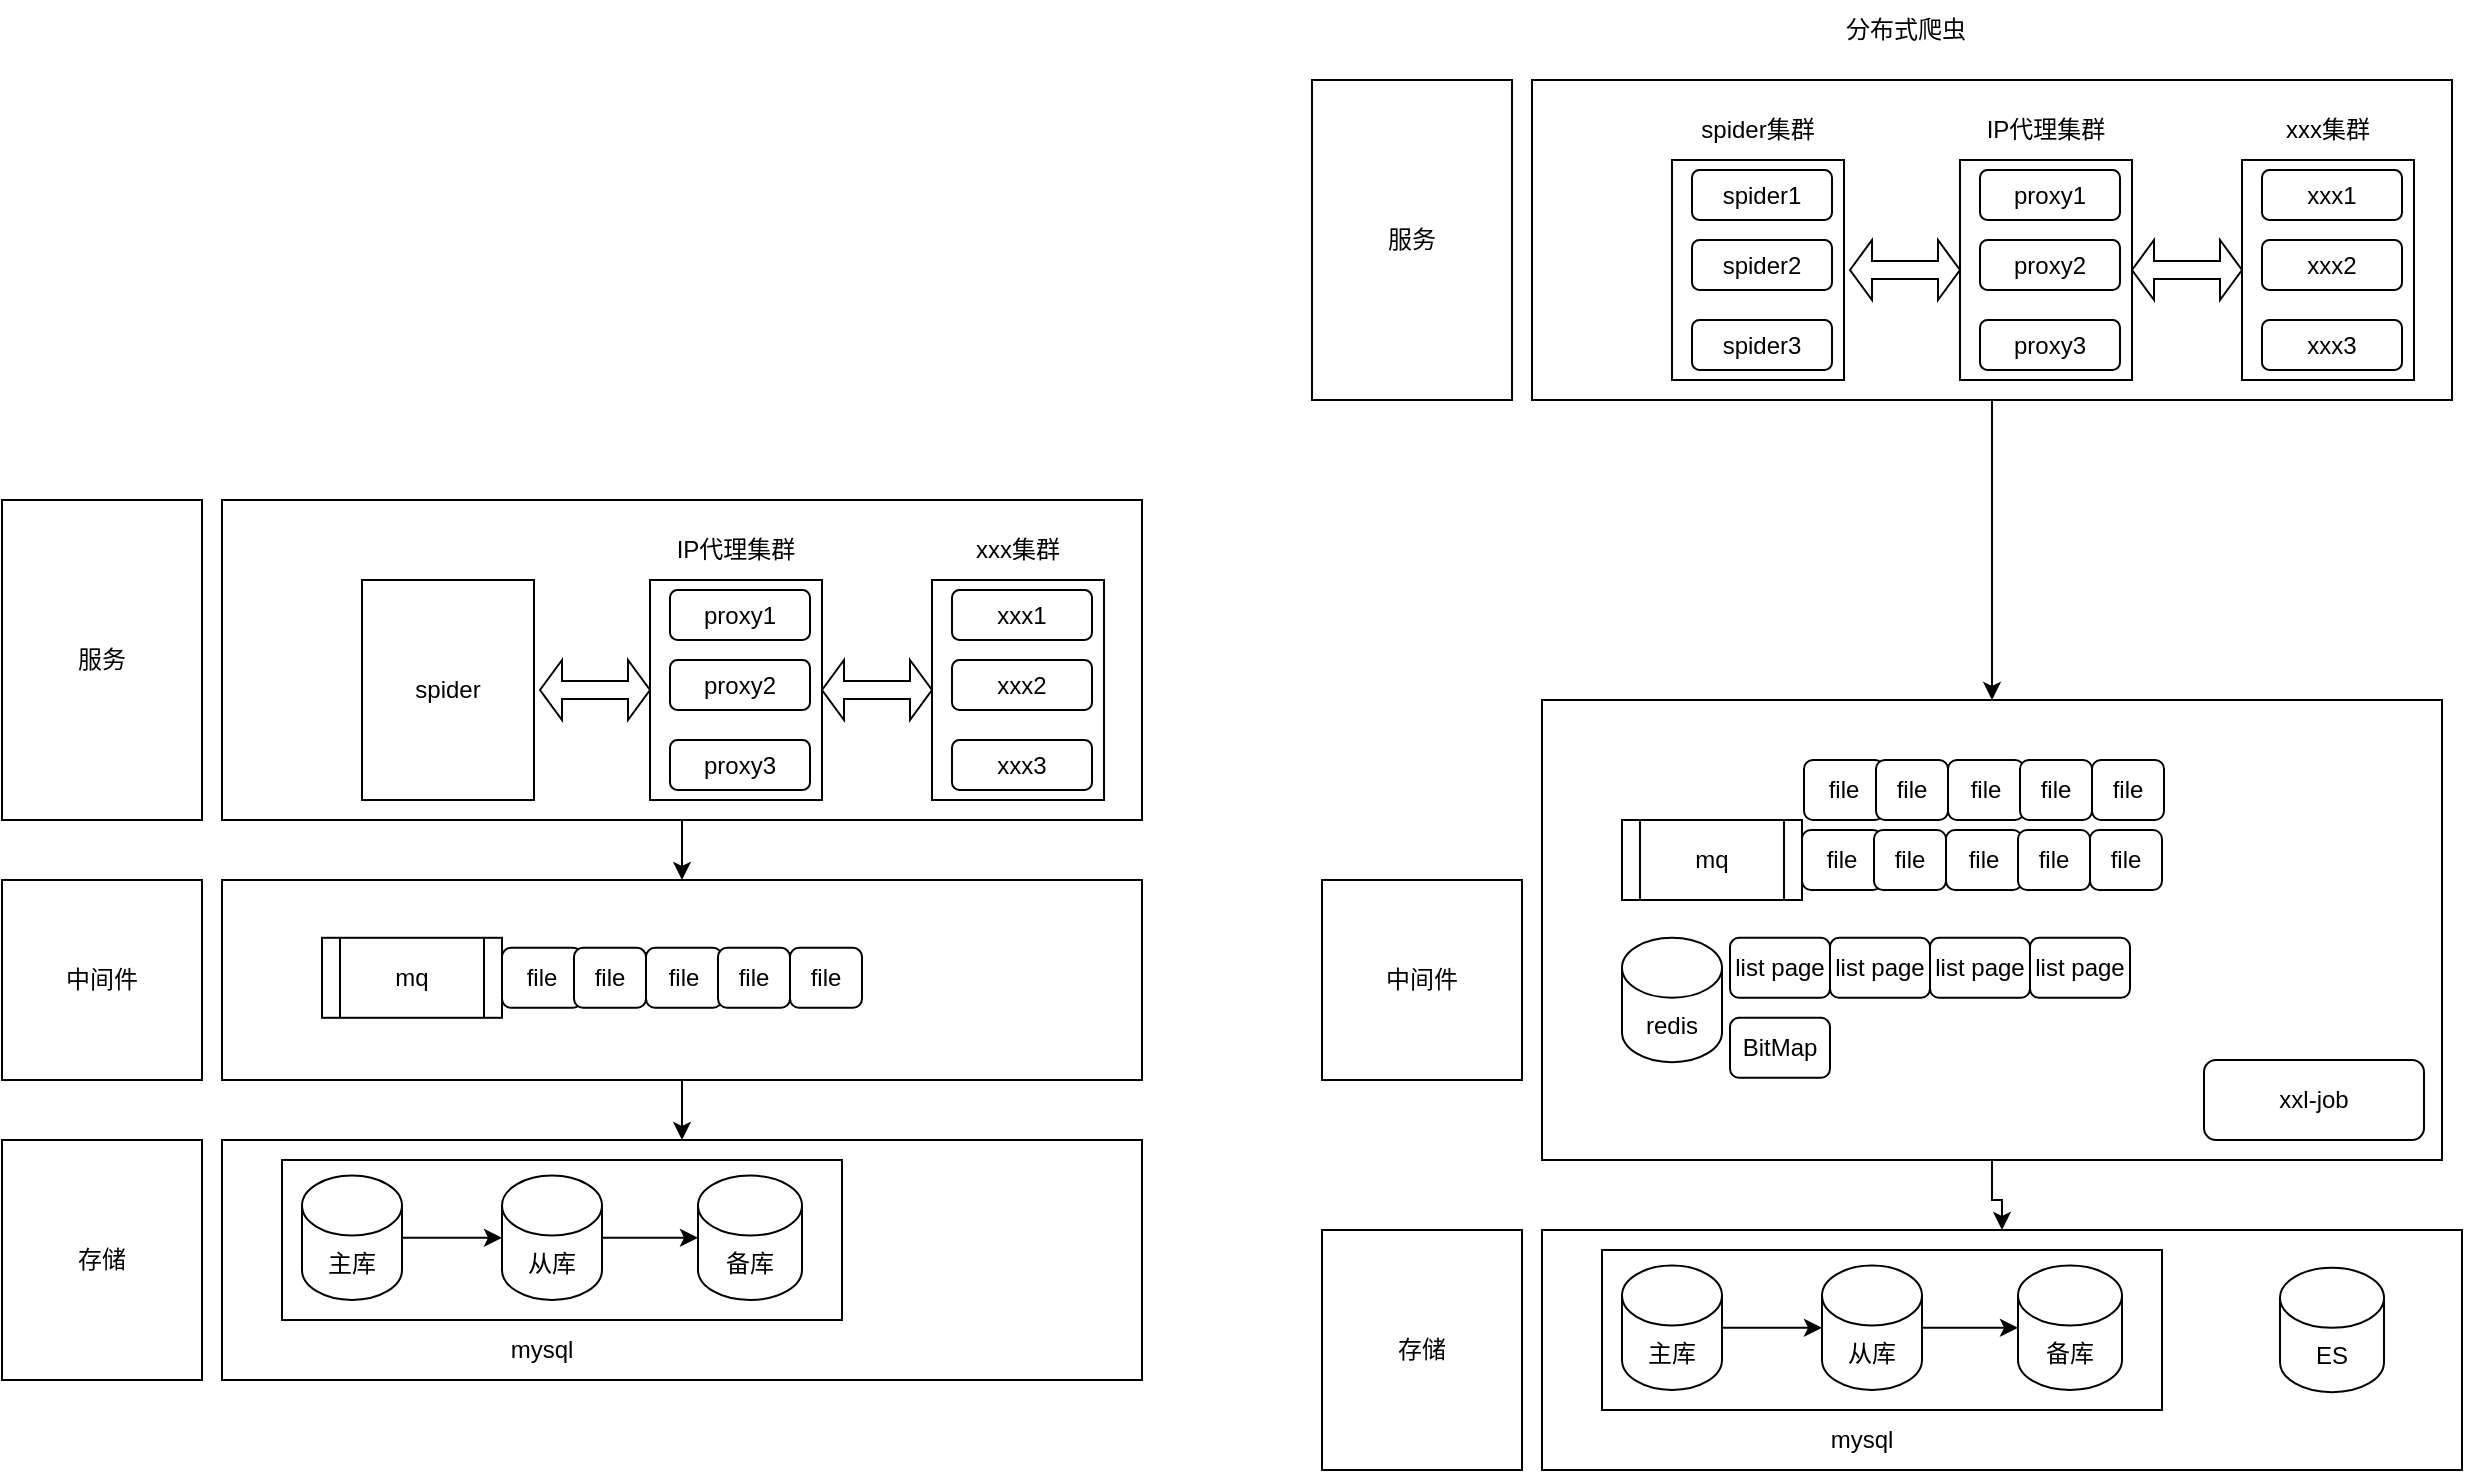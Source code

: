 <mxfile version="18.2.0" type="github">
  <diagram id="PfBPDpIyo2bPwcz3J0ad" name="第 1 页">
    <mxGraphModel dx="1422" dy="1931" grid="1" gridSize="10" guides="1" tooltips="1" connect="1" arrows="1" fold="1" page="1" pageScale="1" pageWidth="827" pageHeight="1169" math="0" shadow="0">
      <root>
        <mxCell id="0" />
        <mxCell id="1" parent="0" />
        <mxCell id="mA__yqEP0Z9pplXgvL4o-2" value="" style="rounded=0;whiteSpace=wrap;html=1;" vertex="1" parent="1">
          <mxGeometry x="160" y="460" width="460" height="120" as="geometry" />
        </mxCell>
        <mxCell id="mA__yqEP0Z9pplXgvL4o-6" value="" style="rounded=0;whiteSpace=wrap;html=1;" vertex="1" parent="1">
          <mxGeometry x="190" y="470" width="280" height="80" as="geometry" />
        </mxCell>
        <mxCell id="mA__yqEP0Z9pplXgvL4o-12" value="" style="edgeStyle=orthogonalEdgeStyle;rounded=0;orthogonalLoop=1;jettySize=auto;html=1;" edge="1" parent="1" source="mA__yqEP0Z9pplXgvL4o-7" target="mA__yqEP0Z9pplXgvL4o-8">
          <mxGeometry relative="1" as="geometry" />
        </mxCell>
        <mxCell id="mA__yqEP0Z9pplXgvL4o-7" value="主库" style="shape=cylinder3;whiteSpace=wrap;html=1;boundedLbl=1;backgroundOutline=1;size=15;" vertex="1" parent="1">
          <mxGeometry x="200" y="477.8" width="50" height="62.2" as="geometry" />
        </mxCell>
        <mxCell id="mA__yqEP0Z9pplXgvL4o-11" value="" style="edgeStyle=orthogonalEdgeStyle;rounded=0;orthogonalLoop=1;jettySize=auto;html=1;" edge="1" parent="1" source="mA__yqEP0Z9pplXgvL4o-8" target="mA__yqEP0Z9pplXgvL4o-10">
          <mxGeometry relative="1" as="geometry" />
        </mxCell>
        <mxCell id="mA__yqEP0Z9pplXgvL4o-8" value="从库" style="shape=cylinder3;whiteSpace=wrap;html=1;boundedLbl=1;backgroundOutline=1;size=15;" vertex="1" parent="1">
          <mxGeometry x="300" y="477.81" width="50" height="62.19" as="geometry" />
        </mxCell>
        <mxCell id="mA__yqEP0Z9pplXgvL4o-10" value="备库" style="shape=cylinder3;whiteSpace=wrap;html=1;boundedLbl=1;backgroundOutline=1;size=15;" vertex="1" parent="1">
          <mxGeometry x="398" y="477.81" width="52" height="62.19" as="geometry" />
        </mxCell>
        <mxCell id="mA__yqEP0Z9pplXgvL4o-52" style="edgeStyle=orthogonalEdgeStyle;rounded=0;orthogonalLoop=1;jettySize=auto;html=1;entryX=0.5;entryY=0;entryDx=0;entryDy=0;" edge="1" parent="1" source="mA__yqEP0Z9pplXgvL4o-14" target="mA__yqEP0Z9pplXgvL4o-42">
          <mxGeometry relative="1" as="geometry" />
        </mxCell>
        <mxCell id="mA__yqEP0Z9pplXgvL4o-14" value="" style="rounded=0;whiteSpace=wrap;html=1;" vertex="1" parent="1">
          <mxGeometry x="160" y="140" width="460" height="160" as="geometry" />
        </mxCell>
        <mxCell id="mA__yqEP0Z9pplXgvL4o-16" value="spider" style="rounded=0;whiteSpace=wrap;html=1;" vertex="1" parent="1">
          <mxGeometry x="230" y="180" width="86" height="110" as="geometry" />
        </mxCell>
        <mxCell id="mA__yqEP0Z9pplXgvL4o-23" value="服务" style="rounded=0;whiteSpace=wrap;html=1;" vertex="1" parent="1">
          <mxGeometry x="50" y="140" width="100" height="160" as="geometry" />
        </mxCell>
        <mxCell id="mA__yqEP0Z9pplXgvL4o-29" value="" style="rounded=0;whiteSpace=wrap;html=1;" vertex="1" parent="1">
          <mxGeometry x="374" y="180" width="86" height="110" as="geometry" />
        </mxCell>
        <mxCell id="mA__yqEP0Z9pplXgvL4o-30" value="proxy1" style="rounded=1;whiteSpace=wrap;html=1;" vertex="1" parent="1">
          <mxGeometry x="384" y="185" width="70" height="25" as="geometry" />
        </mxCell>
        <mxCell id="mA__yqEP0Z9pplXgvL4o-31" value="proxy2" style="rounded=1;whiteSpace=wrap;html=1;" vertex="1" parent="1">
          <mxGeometry x="384" y="220" width="70" height="25" as="geometry" />
        </mxCell>
        <mxCell id="mA__yqEP0Z9pplXgvL4o-32" value="proxy3" style="rounded=1;whiteSpace=wrap;html=1;" vertex="1" parent="1">
          <mxGeometry x="384" y="260" width="70" height="25" as="geometry" />
        </mxCell>
        <mxCell id="mA__yqEP0Z9pplXgvL4o-33" value="IP代理集群" style="text;html=1;strokeColor=none;fillColor=none;align=center;verticalAlign=middle;whiteSpace=wrap;rounded=0;" vertex="1" parent="1">
          <mxGeometry x="374" y="150" width="86" height="30" as="geometry" />
        </mxCell>
        <mxCell id="mA__yqEP0Z9pplXgvL4o-41" value="" style="shape=doubleArrow;whiteSpace=wrap;html=1;" vertex="1" parent="1">
          <mxGeometry x="319" y="220" width="55" height="30" as="geometry" />
        </mxCell>
        <mxCell id="mA__yqEP0Z9pplXgvL4o-51" style="edgeStyle=orthogonalEdgeStyle;rounded=0;orthogonalLoop=1;jettySize=auto;html=1;entryX=0.5;entryY=0;entryDx=0;entryDy=0;" edge="1" parent="1" source="mA__yqEP0Z9pplXgvL4o-42" target="mA__yqEP0Z9pplXgvL4o-2">
          <mxGeometry relative="1" as="geometry" />
        </mxCell>
        <mxCell id="mA__yqEP0Z9pplXgvL4o-42" value="" style="rounded=0;whiteSpace=wrap;html=1;" vertex="1" parent="1">
          <mxGeometry x="160" y="330" width="460" height="100" as="geometry" />
        </mxCell>
        <mxCell id="mA__yqEP0Z9pplXgvL4o-43" value="中间件" style="whiteSpace=wrap;html=1;aspect=fixed;" vertex="1" parent="1">
          <mxGeometry x="50" y="330" width="100" height="100" as="geometry" />
        </mxCell>
        <mxCell id="mA__yqEP0Z9pplXgvL4o-84" value="mysql" style="text;html=1;strokeColor=none;fillColor=none;align=center;verticalAlign=middle;whiteSpace=wrap;rounded=0;" vertex="1" parent="1">
          <mxGeometry x="290" y="550" width="60" height="30" as="geometry" />
        </mxCell>
        <mxCell id="mA__yqEP0Z9pplXgvL4o-88" value="存储" style="rounded=0;whiteSpace=wrap;html=1;" vertex="1" parent="1">
          <mxGeometry x="50" y="460" width="100" height="120" as="geometry" />
        </mxCell>
        <mxCell id="mA__yqEP0Z9pplXgvL4o-89" value="mq" style="shape=process;whiteSpace=wrap;html=1;backgroundOutline=1;" vertex="1" parent="1">
          <mxGeometry x="210" y="358.9" width="90" height="40" as="geometry" />
        </mxCell>
        <mxCell id="mA__yqEP0Z9pplXgvL4o-91" value="" style="rounded=0;whiteSpace=wrap;html=1;" vertex="1" parent="1">
          <mxGeometry x="515" y="180" width="86" height="110" as="geometry" />
        </mxCell>
        <mxCell id="mA__yqEP0Z9pplXgvL4o-92" value="xxx1" style="rounded=1;whiteSpace=wrap;html=1;" vertex="1" parent="1">
          <mxGeometry x="525" y="185" width="70" height="25" as="geometry" />
        </mxCell>
        <mxCell id="mA__yqEP0Z9pplXgvL4o-93" value="xxx2" style="rounded=1;whiteSpace=wrap;html=1;" vertex="1" parent="1">
          <mxGeometry x="525" y="220" width="70" height="25" as="geometry" />
        </mxCell>
        <mxCell id="mA__yqEP0Z9pplXgvL4o-94" value="xxx3" style="rounded=1;whiteSpace=wrap;html=1;" vertex="1" parent="1">
          <mxGeometry x="525" y="260" width="70" height="25" as="geometry" />
        </mxCell>
        <mxCell id="mA__yqEP0Z9pplXgvL4o-95" value="xxx集群" style="text;html=1;strokeColor=none;fillColor=none;align=center;verticalAlign=middle;whiteSpace=wrap;rounded=0;" vertex="1" parent="1">
          <mxGeometry x="515" y="150" width="86" height="30" as="geometry" />
        </mxCell>
        <mxCell id="mA__yqEP0Z9pplXgvL4o-97" value="" style="shape=doubleArrow;whiteSpace=wrap;html=1;" vertex="1" parent="1">
          <mxGeometry x="460" y="220" width="55" height="30" as="geometry" />
        </mxCell>
        <mxCell id="mA__yqEP0Z9pplXgvL4o-98" value="" style="rounded=0;whiteSpace=wrap;html=1;" vertex="1" parent="1">
          <mxGeometry x="820" y="505" width="460" height="120" as="geometry" />
        </mxCell>
        <mxCell id="mA__yqEP0Z9pplXgvL4o-99" value="" style="rounded=0;whiteSpace=wrap;html=1;" vertex="1" parent="1">
          <mxGeometry x="850" y="515" width="280" height="80" as="geometry" />
        </mxCell>
        <mxCell id="mA__yqEP0Z9pplXgvL4o-100" value="" style="edgeStyle=orthogonalEdgeStyle;rounded=0;orthogonalLoop=1;jettySize=auto;html=1;" edge="1" parent="1" source="mA__yqEP0Z9pplXgvL4o-101" target="mA__yqEP0Z9pplXgvL4o-103">
          <mxGeometry relative="1" as="geometry" />
        </mxCell>
        <mxCell id="mA__yqEP0Z9pplXgvL4o-101" value="主库" style="shape=cylinder3;whiteSpace=wrap;html=1;boundedLbl=1;backgroundOutline=1;size=15;" vertex="1" parent="1">
          <mxGeometry x="860" y="522.8" width="50" height="62.2" as="geometry" />
        </mxCell>
        <mxCell id="mA__yqEP0Z9pplXgvL4o-102" value="" style="edgeStyle=orthogonalEdgeStyle;rounded=0;orthogonalLoop=1;jettySize=auto;html=1;" edge="1" parent="1" source="mA__yqEP0Z9pplXgvL4o-103" target="mA__yqEP0Z9pplXgvL4o-104">
          <mxGeometry relative="1" as="geometry" />
        </mxCell>
        <mxCell id="mA__yqEP0Z9pplXgvL4o-103" value="从库" style="shape=cylinder3;whiteSpace=wrap;html=1;boundedLbl=1;backgroundOutline=1;size=15;" vertex="1" parent="1">
          <mxGeometry x="960" y="522.81" width="50" height="62.19" as="geometry" />
        </mxCell>
        <mxCell id="mA__yqEP0Z9pplXgvL4o-104" value="备库" style="shape=cylinder3;whiteSpace=wrap;html=1;boundedLbl=1;backgroundOutline=1;size=15;" vertex="1" parent="1">
          <mxGeometry x="1058" y="522.81" width="52" height="62.19" as="geometry" />
        </mxCell>
        <mxCell id="mA__yqEP0Z9pplXgvL4o-105" style="edgeStyle=orthogonalEdgeStyle;rounded=0;orthogonalLoop=1;jettySize=auto;html=1;entryX=0.5;entryY=0;entryDx=0;entryDy=0;" edge="1" parent="1" source="mA__yqEP0Z9pplXgvL4o-106" target="mA__yqEP0Z9pplXgvL4o-120">
          <mxGeometry relative="1" as="geometry" />
        </mxCell>
        <mxCell id="mA__yqEP0Z9pplXgvL4o-106" value="" style="rounded=0;whiteSpace=wrap;html=1;" vertex="1" parent="1">
          <mxGeometry x="815" y="-70" width="460" height="160" as="geometry" />
        </mxCell>
        <mxCell id="mA__yqEP0Z9pplXgvL4o-107" value="" style="rounded=0;whiteSpace=wrap;html=1;" vertex="1" parent="1">
          <mxGeometry x="885" y="-30" width="86" height="110" as="geometry" />
        </mxCell>
        <mxCell id="mA__yqEP0Z9pplXgvL4o-108" value="服务" style="rounded=0;whiteSpace=wrap;html=1;" vertex="1" parent="1">
          <mxGeometry x="705" y="-70" width="100" height="160" as="geometry" />
        </mxCell>
        <mxCell id="mA__yqEP0Z9pplXgvL4o-109" value="spider1" style="rounded=1;whiteSpace=wrap;html=1;" vertex="1" parent="1">
          <mxGeometry x="895" y="-25" width="70" height="25" as="geometry" />
        </mxCell>
        <mxCell id="mA__yqEP0Z9pplXgvL4o-110" value="spider2" style="rounded=1;whiteSpace=wrap;html=1;" vertex="1" parent="1">
          <mxGeometry x="895" y="10" width="70" height="25" as="geometry" />
        </mxCell>
        <mxCell id="mA__yqEP0Z9pplXgvL4o-111" value="spider3" style="rounded=1;whiteSpace=wrap;html=1;" vertex="1" parent="1">
          <mxGeometry x="895" y="50" width="70" height="25" as="geometry" />
        </mxCell>
        <mxCell id="mA__yqEP0Z9pplXgvL4o-112" value="spider集群" style="text;html=1;strokeColor=none;fillColor=none;align=center;verticalAlign=middle;whiteSpace=wrap;rounded=0;" vertex="1" parent="1">
          <mxGeometry x="885" y="-60" width="86" height="30" as="geometry" />
        </mxCell>
        <mxCell id="mA__yqEP0Z9pplXgvL4o-113" value="" style="rounded=0;whiteSpace=wrap;html=1;" vertex="1" parent="1">
          <mxGeometry x="1029" y="-30" width="86" height="110" as="geometry" />
        </mxCell>
        <mxCell id="mA__yqEP0Z9pplXgvL4o-114" value="proxy1" style="rounded=1;whiteSpace=wrap;html=1;" vertex="1" parent="1">
          <mxGeometry x="1039" y="-25" width="70" height="25" as="geometry" />
        </mxCell>
        <mxCell id="mA__yqEP0Z9pplXgvL4o-115" value="proxy2" style="rounded=1;whiteSpace=wrap;html=1;" vertex="1" parent="1">
          <mxGeometry x="1039" y="10" width="70" height="25" as="geometry" />
        </mxCell>
        <mxCell id="mA__yqEP0Z9pplXgvL4o-116" value="proxy3" style="rounded=1;whiteSpace=wrap;html=1;" vertex="1" parent="1">
          <mxGeometry x="1039" y="50" width="70" height="25" as="geometry" />
        </mxCell>
        <mxCell id="mA__yqEP0Z9pplXgvL4o-117" value="IP代理集群" style="text;html=1;strokeColor=none;fillColor=none;align=center;verticalAlign=middle;whiteSpace=wrap;rounded=0;" vertex="1" parent="1">
          <mxGeometry x="1029" y="-60" width="86" height="30" as="geometry" />
        </mxCell>
        <mxCell id="mA__yqEP0Z9pplXgvL4o-118" value="" style="shape=doubleArrow;whiteSpace=wrap;html=1;" vertex="1" parent="1">
          <mxGeometry x="974" y="10" width="55" height="30" as="geometry" />
        </mxCell>
        <mxCell id="mA__yqEP0Z9pplXgvL4o-119" style="edgeStyle=orthogonalEdgeStyle;rounded=0;orthogonalLoop=1;jettySize=auto;html=1;entryX=0.5;entryY=0;entryDx=0;entryDy=0;" edge="1" parent="1" source="mA__yqEP0Z9pplXgvL4o-120" target="mA__yqEP0Z9pplXgvL4o-98">
          <mxGeometry relative="1" as="geometry" />
        </mxCell>
        <mxCell id="mA__yqEP0Z9pplXgvL4o-120" value="" style="rounded=0;whiteSpace=wrap;html=1;" vertex="1" parent="1">
          <mxGeometry x="820" y="240" width="450" height="230" as="geometry" />
        </mxCell>
        <mxCell id="mA__yqEP0Z9pplXgvL4o-121" value="中间件" style="whiteSpace=wrap;html=1;aspect=fixed;" vertex="1" parent="1">
          <mxGeometry x="710" y="330" width="100" height="100" as="geometry" />
        </mxCell>
        <mxCell id="mA__yqEP0Z9pplXgvL4o-122" value="redis" style="shape=cylinder3;whiteSpace=wrap;html=1;boundedLbl=1;backgroundOutline=1;size=15;" vertex="1" parent="1">
          <mxGeometry x="860" y="358.9" width="50" height="62.2" as="geometry" />
        </mxCell>
        <mxCell id="mA__yqEP0Z9pplXgvL4o-123" value="mysql" style="text;html=1;strokeColor=none;fillColor=none;align=center;verticalAlign=middle;whiteSpace=wrap;rounded=0;" vertex="1" parent="1">
          <mxGeometry x="950" y="595" width="60" height="30" as="geometry" />
        </mxCell>
        <mxCell id="mA__yqEP0Z9pplXgvL4o-124" value="存储" style="rounded=0;whiteSpace=wrap;html=1;" vertex="1" parent="1">
          <mxGeometry x="710" y="505" width="100" height="120" as="geometry" />
        </mxCell>
        <mxCell id="mA__yqEP0Z9pplXgvL4o-126" value="xxl-job" style="rounded=1;whiteSpace=wrap;html=1;" vertex="1" parent="1">
          <mxGeometry x="1151" y="420" width="110" height="40" as="geometry" />
        </mxCell>
        <mxCell id="mA__yqEP0Z9pplXgvL4o-127" value="" style="rounded=0;whiteSpace=wrap;html=1;" vertex="1" parent="1">
          <mxGeometry x="1170" y="-30" width="86" height="110" as="geometry" />
        </mxCell>
        <mxCell id="mA__yqEP0Z9pplXgvL4o-128" value="xxx1" style="rounded=1;whiteSpace=wrap;html=1;" vertex="1" parent="1">
          <mxGeometry x="1180" y="-25" width="70" height="25" as="geometry" />
        </mxCell>
        <mxCell id="mA__yqEP0Z9pplXgvL4o-129" value="xxx2" style="rounded=1;whiteSpace=wrap;html=1;" vertex="1" parent="1">
          <mxGeometry x="1180" y="10" width="70" height="25" as="geometry" />
        </mxCell>
        <mxCell id="mA__yqEP0Z9pplXgvL4o-130" value="xxx3" style="rounded=1;whiteSpace=wrap;html=1;" vertex="1" parent="1">
          <mxGeometry x="1180" y="50" width="70" height="25" as="geometry" />
        </mxCell>
        <mxCell id="mA__yqEP0Z9pplXgvL4o-131" value="xxx集群" style="text;html=1;strokeColor=none;fillColor=none;align=center;verticalAlign=middle;whiteSpace=wrap;rounded=0;" vertex="1" parent="1">
          <mxGeometry x="1170" y="-60" width="86" height="30" as="geometry" />
        </mxCell>
        <mxCell id="mA__yqEP0Z9pplXgvL4o-132" value="" style="shape=doubleArrow;whiteSpace=wrap;html=1;" vertex="1" parent="1">
          <mxGeometry x="1115" y="10" width="55" height="30" as="geometry" />
        </mxCell>
        <mxCell id="mA__yqEP0Z9pplXgvL4o-133" value="ES" style="shape=cylinder3;whiteSpace=wrap;html=1;boundedLbl=1;backgroundOutline=1;size=15;" vertex="1" parent="1">
          <mxGeometry x="1189" y="523.91" width="52" height="62.19" as="geometry" />
        </mxCell>
        <mxCell id="mA__yqEP0Z9pplXgvL4o-134" value="分布式爬虫" style="text;html=1;strokeColor=none;fillColor=none;align=center;verticalAlign=middle;whiteSpace=wrap;rounded=0;" vertex="1" parent="1">
          <mxGeometry x="958.5" y="-110" width="86" height="30" as="geometry" />
        </mxCell>
        <mxCell id="mA__yqEP0Z9pplXgvL4o-137" value="file" style="rounded=1;whiteSpace=wrap;html=1;" vertex="1" parent="1">
          <mxGeometry x="300" y="363.9" width="40" height="30" as="geometry" />
        </mxCell>
        <mxCell id="mA__yqEP0Z9pplXgvL4o-138" value="&lt;span style=&quot;&quot;&gt;file&lt;/span&gt;" style="rounded=1;whiteSpace=wrap;html=1;" vertex="1" parent="1">
          <mxGeometry x="336" y="363.9" width="36" height="30" as="geometry" />
        </mxCell>
        <mxCell id="mA__yqEP0Z9pplXgvL4o-139" value="&lt;span style=&quot;&quot;&gt;file&lt;/span&gt;" style="rounded=1;whiteSpace=wrap;html=1;" vertex="1" parent="1">
          <mxGeometry x="372" y="363.9" width="38" height="30" as="geometry" />
        </mxCell>
        <mxCell id="mA__yqEP0Z9pplXgvL4o-142" value="&lt;span style=&quot;&quot;&gt;file&lt;/span&gt;" style="rounded=1;whiteSpace=wrap;html=1;" vertex="1" parent="1">
          <mxGeometry x="408" y="363.9" width="36" height="30" as="geometry" />
        </mxCell>
        <mxCell id="mA__yqEP0Z9pplXgvL4o-143" value="&lt;span style=&quot;&quot;&gt;file&lt;/span&gt;" style="rounded=1;whiteSpace=wrap;html=1;" vertex="1" parent="1">
          <mxGeometry x="444" y="363.9" width="36" height="30" as="geometry" />
        </mxCell>
        <mxCell id="mA__yqEP0Z9pplXgvL4o-152" value="mq" style="shape=process;whiteSpace=wrap;html=1;backgroundOutline=1;" vertex="1" parent="1">
          <mxGeometry x="860" y="300" width="90" height="40" as="geometry" />
        </mxCell>
        <mxCell id="mA__yqEP0Z9pplXgvL4o-153" value="file" style="rounded=1;whiteSpace=wrap;html=1;" vertex="1" parent="1">
          <mxGeometry x="950" y="305" width="40" height="30" as="geometry" />
        </mxCell>
        <mxCell id="mA__yqEP0Z9pplXgvL4o-154" value="&lt;span style=&quot;&quot;&gt;file&lt;/span&gt;" style="rounded=1;whiteSpace=wrap;html=1;" vertex="1" parent="1">
          <mxGeometry x="986" y="305" width="36" height="30" as="geometry" />
        </mxCell>
        <mxCell id="mA__yqEP0Z9pplXgvL4o-155" value="&lt;span style=&quot;&quot;&gt;file&lt;/span&gt;" style="rounded=1;whiteSpace=wrap;html=1;" vertex="1" parent="1">
          <mxGeometry x="1022" y="305" width="38" height="30" as="geometry" />
        </mxCell>
        <mxCell id="mA__yqEP0Z9pplXgvL4o-156" value="&lt;span style=&quot;&quot;&gt;file&lt;/span&gt;" style="rounded=1;whiteSpace=wrap;html=1;" vertex="1" parent="1">
          <mxGeometry x="1058" y="305" width="36" height="30" as="geometry" />
        </mxCell>
        <mxCell id="mA__yqEP0Z9pplXgvL4o-157" value="&lt;span style=&quot;&quot;&gt;file&lt;/span&gt;" style="rounded=1;whiteSpace=wrap;html=1;" vertex="1" parent="1">
          <mxGeometry x="1094" y="305" width="36" height="30" as="geometry" />
        </mxCell>
        <mxCell id="mA__yqEP0Z9pplXgvL4o-158" value="list page" style="rounded=1;whiteSpace=wrap;html=1;" vertex="1" parent="1">
          <mxGeometry x="914" y="358.9" width="50" height="30" as="geometry" />
        </mxCell>
        <mxCell id="mA__yqEP0Z9pplXgvL4o-168" value="list page" style="rounded=1;whiteSpace=wrap;html=1;" vertex="1" parent="1">
          <mxGeometry x="964" y="358.9" width="50" height="30" as="geometry" />
        </mxCell>
        <mxCell id="mA__yqEP0Z9pplXgvL4o-169" value="list page" style="rounded=1;whiteSpace=wrap;html=1;" vertex="1" parent="1">
          <mxGeometry x="1014" y="358.9" width="50" height="30" as="geometry" />
        </mxCell>
        <mxCell id="mA__yqEP0Z9pplXgvL4o-170" value="list page" style="rounded=1;whiteSpace=wrap;html=1;" vertex="1" parent="1">
          <mxGeometry x="1064" y="358.9" width="50" height="30" as="geometry" />
        </mxCell>
        <mxCell id="mA__yqEP0Z9pplXgvL4o-171" value="BitMap" style="rounded=1;whiteSpace=wrap;html=1;" vertex="1" parent="1">
          <mxGeometry x="914" y="398.9" width="50" height="30" as="geometry" />
        </mxCell>
        <mxCell id="mA__yqEP0Z9pplXgvL4o-177" value="file" style="rounded=1;whiteSpace=wrap;html=1;" vertex="1" parent="1">
          <mxGeometry x="951" y="270" width="40" height="30" as="geometry" />
        </mxCell>
        <mxCell id="mA__yqEP0Z9pplXgvL4o-178" value="&lt;span style=&quot;&quot;&gt;file&lt;/span&gt;" style="rounded=1;whiteSpace=wrap;html=1;" vertex="1" parent="1">
          <mxGeometry x="987" y="270" width="36" height="30" as="geometry" />
        </mxCell>
        <mxCell id="mA__yqEP0Z9pplXgvL4o-179" value="&lt;span style=&quot;&quot;&gt;file&lt;/span&gt;" style="rounded=1;whiteSpace=wrap;html=1;" vertex="1" parent="1">
          <mxGeometry x="1023" y="270" width="38" height="30" as="geometry" />
        </mxCell>
        <mxCell id="mA__yqEP0Z9pplXgvL4o-180" value="&lt;span style=&quot;&quot;&gt;file&lt;/span&gt;" style="rounded=1;whiteSpace=wrap;html=1;" vertex="1" parent="1">
          <mxGeometry x="1059" y="270" width="36" height="30" as="geometry" />
        </mxCell>
        <mxCell id="mA__yqEP0Z9pplXgvL4o-181" value="&lt;span style=&quot;&quot;&gt;file&lt;/span&gt;" style="rounded=1;whiteSpace=wrap;html=1;" vertex="1" parent="1">
          <mxGeometry x="1095" y="270" width="36" height="30" as="geometry" />
        </mxCell>
      </root>
    </mxGraphModel>
  </diagram>
</mxfile>
